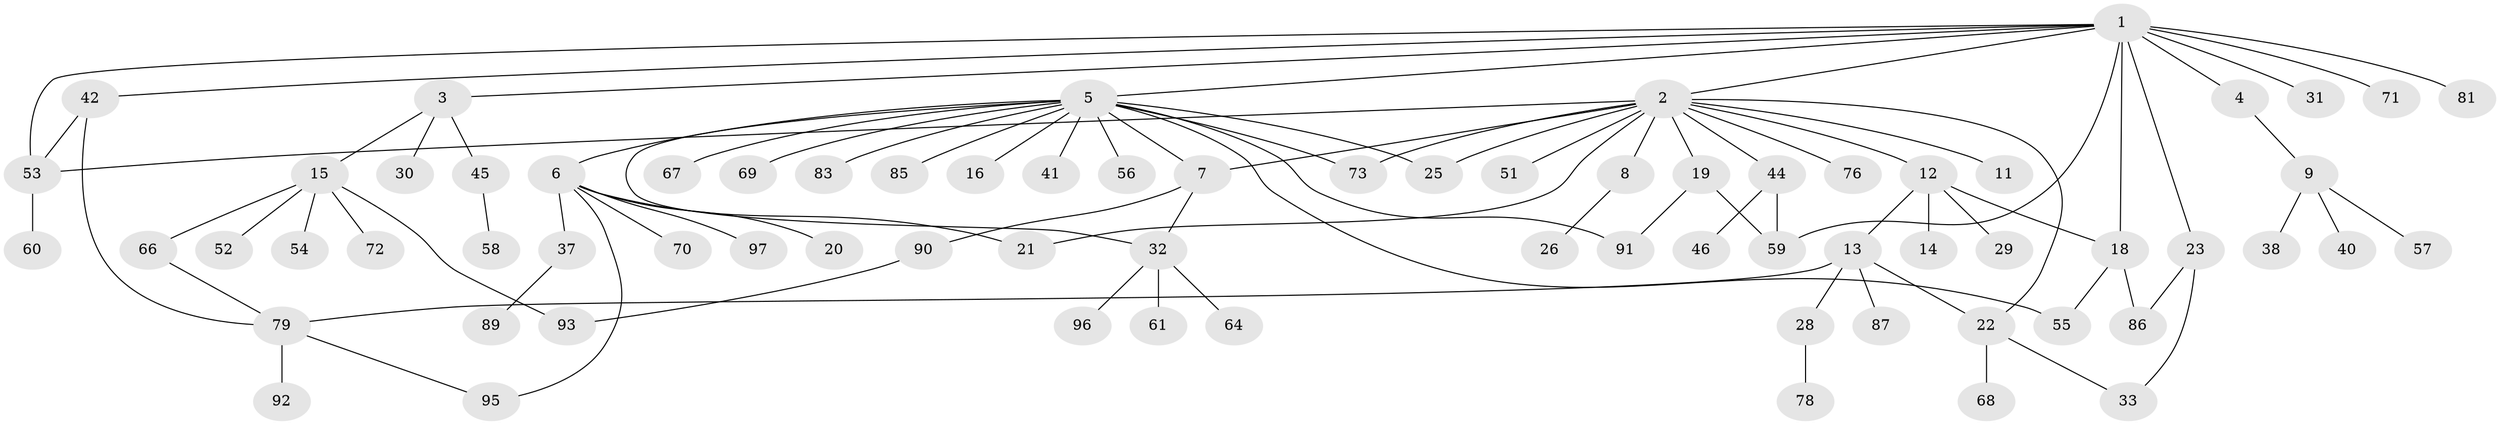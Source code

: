 // Generated by graph-tools (version 1.1) at 2025/23/03/03/25 07:23:51]
// undirected, 73 vertices, 91 edges
graph export_dot {
graph [start="1"]
  node [color=gray90,style=filled];
  1 [super="+10"];
  2 [super="+74"];
  3 [super="+17"];
  4;
  5 [super="+47"];
  6 [super="+50"];
  7 [super="+34"];
  8 [super="+48"];
  9 [super="+35"];
  11;
  12 [super="+24"];
  13 [super="+84"];
  14 [super="+36"];
  15 [super="+39"];
  16;
  18 [super="+27"];
  19;
  20;
  21;
  22 [super="+65"];
  23 [super="+75"];
  25 [super="+80"];
  26;
  28 [super="+43"];
  29 [super="+49"];
  30;
  31;
  32 [super="+77"];
  33;
  37 [super="+63"];
  38;
  40;
  41;
  42;
  44;
  45;
  46 [super="+62"];
  51;
  52;
  53 [super="+88"];
  54;
  55;
  56;
  57;
  58;
  59 [super="+94"];
  60;
  61;
  64;
  66;
  67;
  68;
  69 [super="+82"];
  70;
  71;
  72;
  73;
  76;
  78;
  79;
  81;
  83;
  85;
  86;
  87;
  89;
  90;
  91;
  92;
  93;
  95;
  96;
  97;
  1 -- 2;
  1 -- 3;
  1 -- 4;
  1 -- 5;
  1 -- 18;
  1 -- 23;
  1 -- 31;
  1 -- 42;
  1 -- 59;
  1 -- 71;
  1 -- 81;
  1 -- 53;
  2 -- 7;
  2 -- 8;
  2 -- 11;
  2 -- 12;
  2 -- 19;
  2 -- 21;
  2 -- 22;
  2 -- 25;
  2 -- 44;
  2 -- 51;
  2 -- 73;
  2 -- 76;
  2 -- 53;
  3 -- 15;
  3 -- 45;
  3 -- 30;
  4 -- 9;
  5 -- 6;
  5 -- 16;
  5 -- 32;
  5 -- 41;
  5 -- 55;
  5 -- 56;
  5 -- 67;
  5 -- 69;
  5 -- 73;
  5 -- 83;
  5 -- 85;
  5 -- 91;
  5 -- 25;
  5 -- 7 [weight=2];
  6 -- 20;
  6 -- 21;
  6 -- 37;
  6 -- 70;
  6 -- 95;
  6 -- 97;
  7 -- 32;
  7 -- 90;
  8 -- 26;
  9 -- 38;
  9 -- 40;
  9 -- 57;
  12 -- 13;
  12 -- 14;
  12 -- 18;
  12 -- 29;
  13 -- 22;
  13 -- 28;
  13 -- 79;
  13 -- 87;
  15 -- 72;
  15 -- 66;
  15 -- 52;
  15 -- 54;
  15 -- 93;
  18 -- 55;
  18 -- 86;
  19 -- 59;
  19 -- 91;
  22 -- 33;
  22 -- 68;
  23 -- 33;
  23 -- 86;
  28 -- 78;
  32 -- 61;
  32 -- 64;
  32 -- 96;
  37 -- 89;
  42 -- 53;
  42 -- 79;
  44 -- 46;
  44 -- 59;
  45 -- 58;
  53 -- 60;
  66 -- 79;
  79 -- 92;
  79 -- 95;
  90 -- 93;
}
